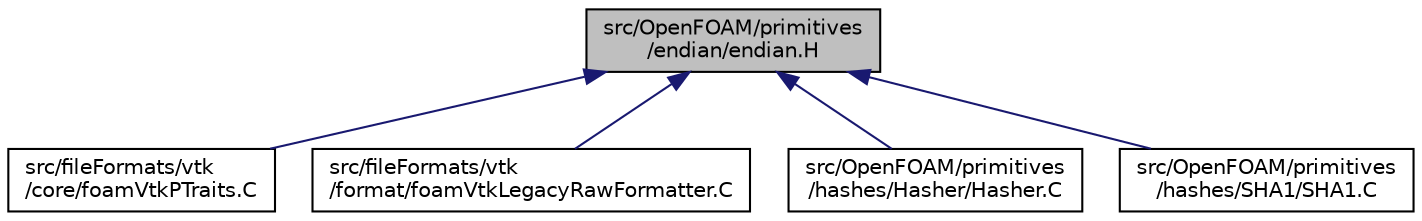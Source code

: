 digraph "src/OpenFOAM/primitives/endian/endian.H"
{
  bgcolor="transparent";
  edge [fontname="Helvetica",fontsize="10",labelfontname="Helvetica",labelfontsize="10"];
  node [fontname="Helvetica",fontsize="10",shape=record];
  Node1 [label="src/OpenFOAM/primitives\l/endian/endian.H",height=0.2,width=0.4,color="black", fillcolor="grey75", style="filled" fontcolor="black"];
  Node1 -> Node2 [dir="back",color="midnightblue",fontsize="10",style="solid",fontname="Helvetica"];
  Node2 [label="src/fileFormats/vtk\l/core/foamVtkPTraits.C",height=0.2,width=0.4,color="black",URL="$foamVtkPTraits_8C.html"];
  Node1 -> Node3 [dir="back",color="midnightblue",fontsize="10",style="solid",fontname="Helvetica"];
  Node3 [label="src/fileFormats/vtk\l/format/foamVtkLegacyRawFormatter.C",height=0.2,width=0.4,color="black",URL="$foamVtkLegacyRawFormatter_8C.html"];
  Node1 -> Node4 [dir="back",color="midnightblue",fontsize="10",style="solid",fontname="Helvetica"];
  Node4 [label="src/OpenFOAM/primitives\l/hashes/Hasher/Hasher.C",height=0.2,width=0.4,color="black",URL="$Hasher_8C.html",tooltip="Hashing functions, mostly from Bob Jenkins. "];
  Node1 -> Node5 [dir="back",color="midnightblue",fontsize="10",style="solid",fontname="Helvetica"];
  Node5 [label="src/OpenFOAM/primitives\l/hashes/SHA1/SHA1.C",height=0.2,width=0.4,color="black",URL="$SHA1_8C.html",tooltip="Functions to compute SHA1 message digest of files or memory blocks according to the NIST specificatio..."];
}
